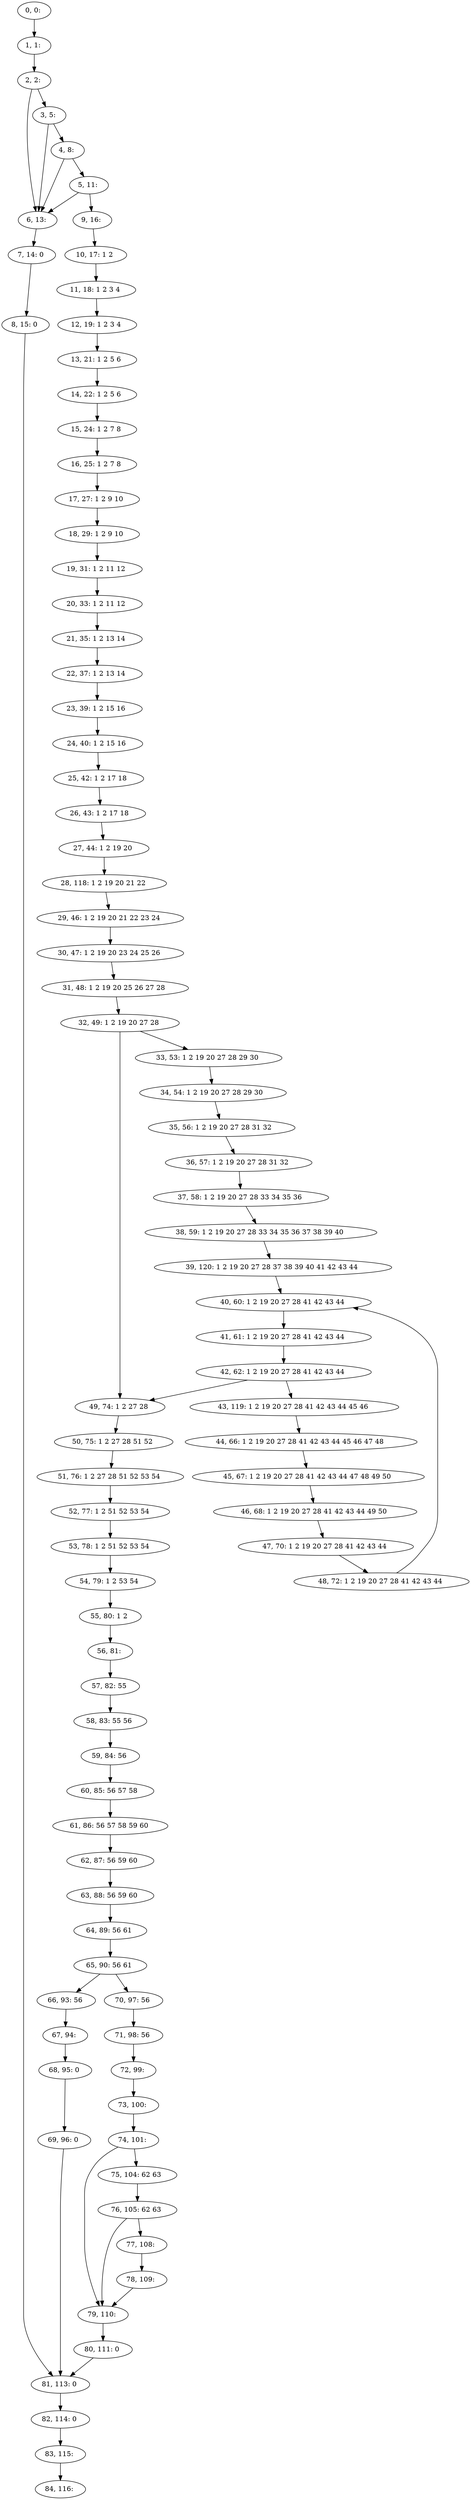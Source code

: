 digraph G {
0[label="0, 0: "];
1[label="1, 1: "];
2[label="2, 2: "];
3[label="3, 5: "];
4[label="4, 8: "];
5[label="5, 11: "];
6[label="6, 13: "];
7[label="7, 14: 0 "];
8[label="8, 15: 0 "];
9[label="9, 16: "];
10[label="10, 17: 1 2 "];
11[label="11, 18: 1 2 3 4 "];
12[label="12, 19: 1 2 3 4 "];
13[label="13, 21: 1 2 5 6 "];
14[label="14, 22: 1 2 5 6 "];
15[label="15, 24: 1 2 7 8 "];
16[label="16, 25: 1 2 7 8 "];
17[label="17, 27: 1 2 9 10 "];
18[label="18, 29: 1 2 9 10 "];
19[label="19, 31: 1 2 11 12 "];
20[label="20, 33: 1 2 11 12 "];
21[label="21, 35: 1 2 13 14 "];
22[label="22, 37: 1 2 13 14 "];
23[label="23, 39: 1 2 15 16 "];
24[label="24, 40: 1 2 15 16 "];
25[label="25, 42: 1 2 17 18 "];
26[label="26, 43: 1 2 17 18 "];
27[label="27, 44: 1 2 19 20 "];
28[label="28, 118: 1 2 19 20 21 22 "];
29[label="29, 46: 1 2 19 20 21 22 23 24 "];
30[label="30, 47: 1 2 19 20 23 24 25 26 "];
31[label="31, 48: 1 2 19 20 25 26 27 28 "];
32[label="32, 49: 1 2 19 20 27 28 "];
33[label="33, 53: 1 2 19 20 27 28 29 30 "];
34[label="34, 54: 1 2 19 20 27 28 29 30 "];
35[label="35, 56: 1 2 19 20 27 28 31 32 "];
36[label="36, 57: 1 2 19 20 27 28 31 32 "];
37[label="37, 58: 1 2 19 20 27 28 33 34 35 36 "];
38[label="38, 59: 1 2 19 20 27 28 33 34 35 36 37 38 39 40 "];
39[label="39, 120: 1 2 19 20 27 28 37 38 39 40 41 42 43 44 "];
40[label="40, 60: 1 2 19 20 27 28 41 42 43 44 "];
41[label="41, 61: 1 2 19 20 27 28 41 42 43 44 "];
42[label="42, 62: 1 2 19 20 27 28 41 42 43 44 "];
43[label="43, 119: 1 2 19 20 27 28 41 42 43 44 45 46 "];
44[label="44, 66: 1 2 19 20 27 28 41 42 43 44 45 46 47 48 "];
45[label="45, 67: 1 2 19 20 27 28 41 42 43 44 47 48 49 50 "];
46[label="46, 68: 1 2 19 20 27 28 41 42 43 44 49 50 "];
47[label="47, 70: 1 2 19 20 27 28 41 42 43 44 "];
48[label="48, 72: 1 2 19 20 27 28 41 42 43 44 "];
49[label="49, 74: 1 2 27 28 "];
50[label="50, 75: 1 2 27 28 51 52 "];
51[label="51, 76: 1 2 27 28 51 52 53 54 "];
52[label="52, 77: 1 2 51 52 53 54 "];
53[label="53, 78: 1 2 51 52 53 54 "];
54[label="54, 79: 1 2 53 54 "];
55[label="55, 80: 1 2 "];
56[label="56, 81: "];
57[label="57, 82: 55 "];
58[label="58, 83: 55 56 "];
59[label="59, 84: 56 "];
60[label="60, 85: 56 57 58 "];
61[label="61, 86: 56 57 58 59 60 "];
62[label="62, 87: 56 59 60 "];
63[label="63, 88: 56 59 60 "];
64[label="64, 89: 56 61 "];
65[label="65, 90: 56 61 "];
66[label="66, 93: 56 "];
67[label="67, 94: "];
68[label="68, 95: 0 "];
69[label="69, 96: 0 "];
70[label="70, 97: 56 "];
71[label="71, 98: 56 "];
72[label="72, 99: "];
73[label="73, 100: "];
74[label="74, 101: "];
75[label="75, 104: 62 63 "];
76[label="76, 105: 62 63 "];
77[label="77, 108: "];
78[label="78, 109: "];
79[label="79, 110: "];
80[label="80, 111: 0 "];
81[label="81, 113: 0 "];
82[label="82, 114: 0 "];
83[label="83, 115: "];
84[label="84, 116: "];
0->1 ;
1->2 ;
2->3 ;
2->6 ;
3->4 ;
3->6 ;
4->5 ;
4->6 ;
5->6 ;
5->9 ;
6->7 ;
7->8 ;
8->81 ;
9->10 ;
10->11 ;
11->12 ;
12->13 ;
13->14 ;
14->15 ;
15->16 ;
16->17 ;
17->18 ;
18->19 ;
19->20 ;
20->21 ;
21->22 ;
22->23 ;
23->24 ;
24->25 ;
25->26 ;
26->27 ;
27->28 ;
28->29 ;
29->30 ;
30->31 ;
31->32 ;
32->33 ;
32->49 ;
33->34 ;
34->35 ;
35->36 ;
36->37 ;
37->38 ;
38->39 ;
39->40 ;
40->41 ;
41->42 ;
42->43 ;
42->49 ;
43->44 ;
44->45 ;
45->46 ;
46->47 ;
47->48 ;
48->40 ;
49->50 ;
50->51 ;
51->52 ;
52->53 ;
53->54 ;
54->55 ;
55->56 ;
56->57 ;
57->58 ;
58->59 ;
59->60 ;
60->61 ;
61->62 ;
62->63 ;
63->64 ;
64->65 ;
65->66 ;
65->70 ;
66->67 ;
67->68 ;
68->69 ;
69->81 ;
70->71 ;
71->72 ;
72->73 ;
73->74 ;
74->75 ;
74->79 ;
75->76 ;
76->77 ;
76->79 ;
77->78 ;
78->79 ;
79->80 ;
80->81 ;
81->82 ;
82->83 ;
83->84 ;
}
